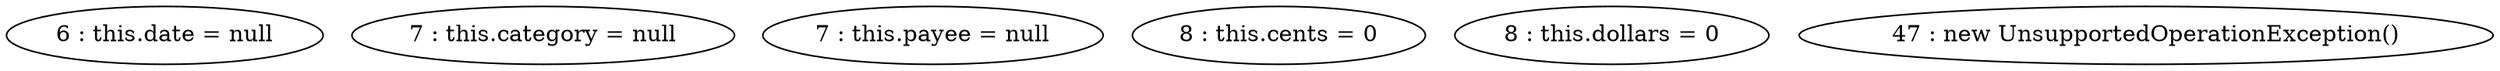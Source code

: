 digraph G {
"6 : this.date = null"
"7 : this.category = null"
"7 : this.payee = null"
"8 : this.cents = 0"
"8 : this.dollars = 0"
"47 : new UnsupportedOperationException()"
}